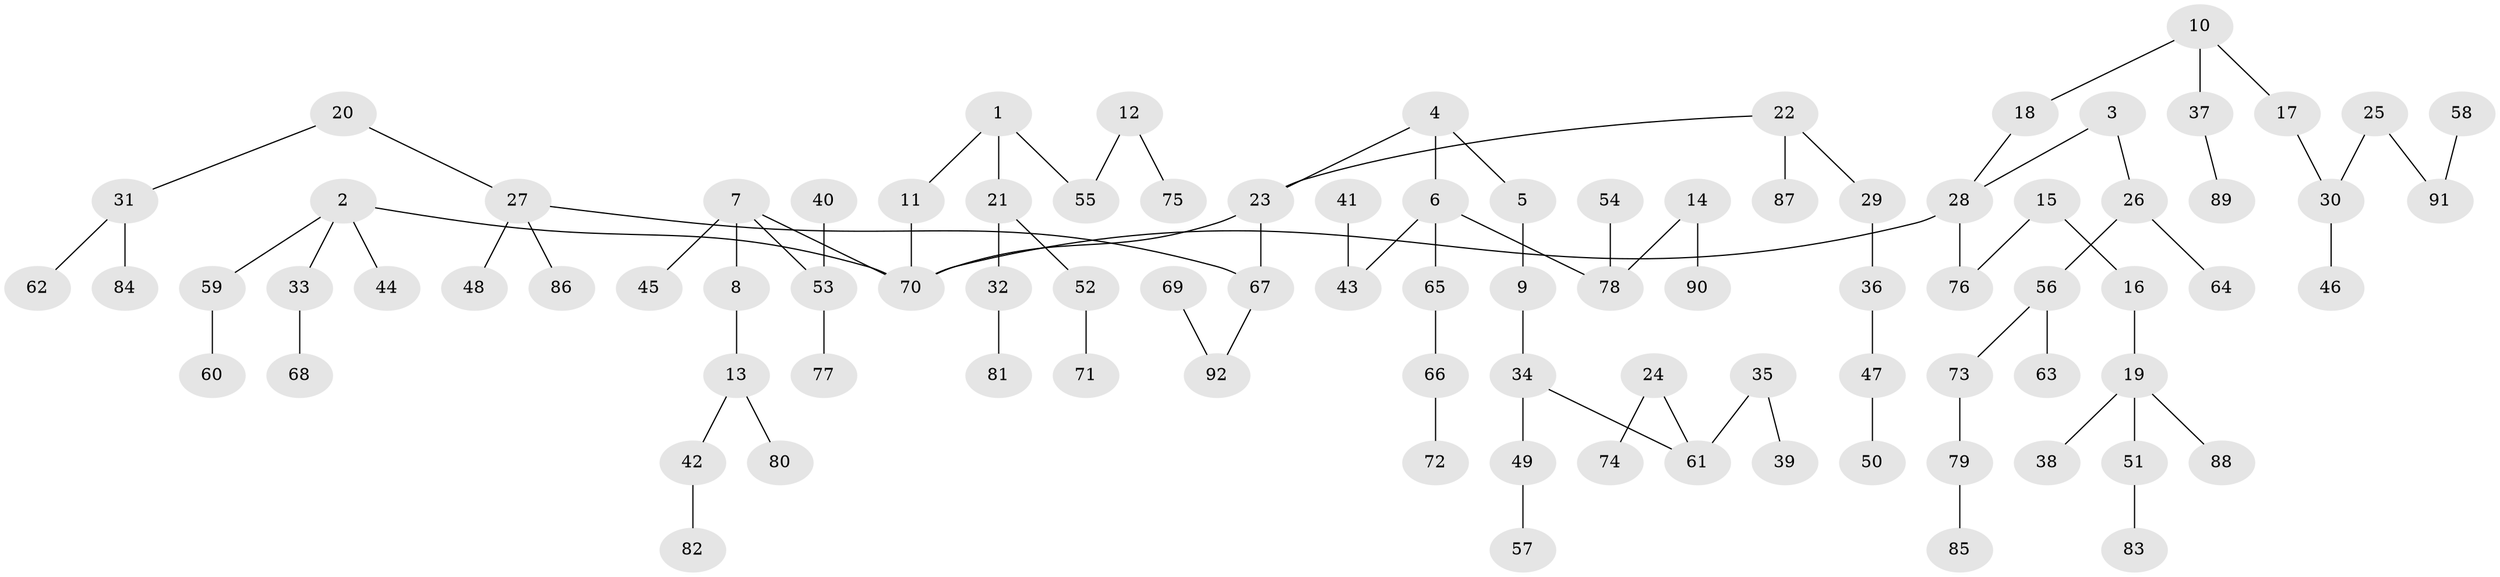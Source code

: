 // original degree distribution, {6: 0.007692307692307693, 3: 0.16153846153846155, 4: 0.07692307692307693, 5: 0.03076923076923077, 2: 0.2692307692307692, 1: 0.45384615384615384}
// Generated by graph-tools (version 1.1) at 2025/37/03/04/25 23:37:21]
// undirected, 92 vertices, 91 edges
graph export_dot {
  node [color=gray90,style=filled];
  1;
  2;
  3;
  4;
  5;
  6;
  7;
  8;
  9;
  10;
  11;
  12;
  13;
  14;
  15;
  16;
  17;
  18;
  19;
  20;
  21;
  22;
  23;
  24;
  25;
  26;
  27;
  28;
  29;
  30;
  31;
  32;
  33;
  34;
  35;
  36;
  37;
  38;
  39;
  40;
  41;
  42;
  43;
  44;
  45;
  46;
  47;
  48;
  49;
  50;
  51;
  52;
  53;
  54;
  55;
  56;
  57;
  58;
  59;
  60;
  61;
  62;
  63;
  64;
  65;
  66;
  67;
  68;
  69;
  70;
  71;
  72;
  73;
  74;
  75;
  76;
  77;
  78;
  79;
  80;
  81;
  82;
  83;
  84;
  85;
  86;
  87;
  88;
  89;
  90;
  91;
  92;
  1 -- 11 [weight=1.0];
  1 -- 21 [weight=1.0];
  1 -- 55 [weight=1.0];
  2 -- 33 [weight=1.0];
  2 -- 44 [weight=1.0];
  2 -- 59 [weight=1.0];
  2 -- 70 [weight=1.0];
  3 -- 26 [weight=1.0];
  3 -- 28 [weight=1.0];
  4 -- 5 [weight=1.0];
  4 -- 6 [weight=1.0];
  4 -- 23 [weight=1.0];
  5 -- 9 [weight=1.0];
  6 -- 43 [weight=1.0];
  6 -- 65 [weight=1.0];
  6 -- 78 [weight=1.0];
  7 -- 8 [weight=1.0];
  7 -- 45 [weight=1.0];
  7 -- 53 [weight=1.0];
  7 -- 70 [weight=1.0];
  8 -- 13 [weight=1.0];
  9 -- 34 [weight=1.0];
  10 -- 17 [weight=1.0];
  10 -- 18 [weight=1.0];
  10 -- 37 [weight=1.0];
  11 -- 70 [weight=1.0];
  12 -- 55 [weight=1.0];
  12 -- 75 [weight=1.0];
  13 -- 42 [weight=1.0];
  13 -- 80 [weight=1.0];
  14 -- 78 [weight=1.0];
  14 -- 90 [weight=1.0];
  15 -- 16 [weight=1.0];
  15 -- 76 [weight=1.0];
  16 -- 19 [weight=1.0];
  17 -- 30 [weight=1.0];
  18 -- 28 [weight=1.0];
  19 -- 38 [weight=1.0];
  19 -- 51 [weight=1.0];
  19 -- 88 [weight=1.0];
  20 -- 27 [weight=1.0];
  20 -- 31 [weight=1.0];
  21 -- 32 [weight=1.0];
  21 -- 52 [weight=1.0];
  22 -- 23 [weight=1.0];
  22 -- 29 [weight=1.0];
  22 -- 87 [weight=1.0];
  23 -- 67 [weight=1.0];
  23 -- 70 [weight=1.0];
  24 -- 61 [weight=1.0];
  24 -- 74 [weight=1.0];
  25 -- 30 [weight=1.0];
  25 -- 91 [weight=1.0];
  26 -- 56 [weight=1.0];
  26 -- 64 [weight=1.0];
  27 -- 48 [weight=1.0];
  27 -- 67 [weight=1.0];
  27 -- 86 [weight=1.0];
  28 -- 70 [weight=1.0];
  28 -- 76 [weight=1.0];
  29 -- 36 [weight=1.0];
  30 -- 46 [weight=1.0];
  31 -- 62 [weight=1.0];
  31 -- 84 [weight=1.0];
  32 -- 81 [weight=1.0];
  33 -- 68 [weight=1.0];
  34 -- 49 [weight=1.0];
  34 -- 61 [weight=1.0];
  35 -- 39 [weight=1.0];
  35 -- 61 [weight=1.0];
  36 -- 47 [weight=1.0];
  37 -- 89 [weight=1.0];
  40 -- 53 [weight=1.0];
  41 -- 43 [weight=1.0];
  42 -- 82 [weight=1.0];
  47 -- 50 [weight=1.0];
  49 -- 57 [weight=1.0];
  51 -- 83 [weight=1.0];
  52 -- 71 [weight=1.0];
  53 -- 77 [weight=1.0];
  54 -- 78 [weight=1.0];
  56 -- 63 [weight=1.0];
  56 -- 73 [weight=1.0];
  58 -- 91 [weight=1.0];
  59 -- 60 [weight=1.0];
  65 -- 66 [weight=1.0];
  66 -- 72 [weight=1.0];
  67 -- 92 [weight=1.0];
  69 -- 92 [weight=1.0];
  73 -- 79 [weight=1.0];
  79 -- 85 [weight=1.0];
}
